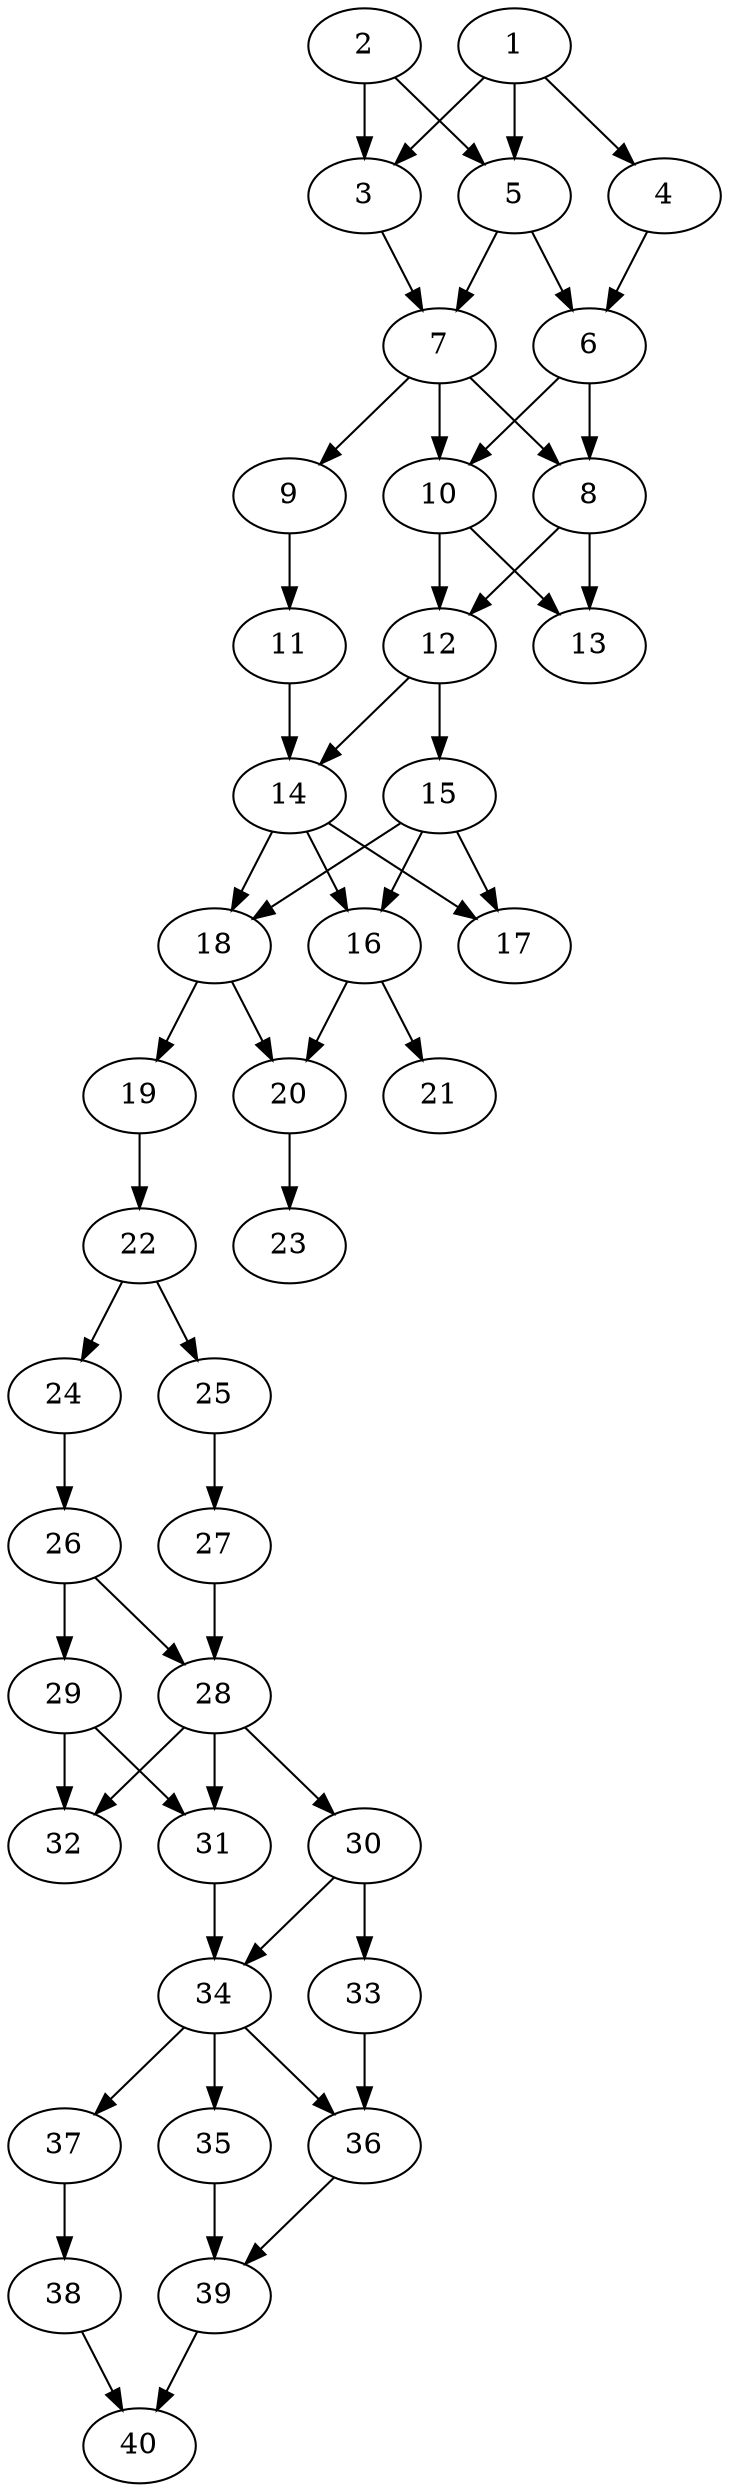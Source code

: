 // DAG automatically generated by daggen at Thu Oct  3 14:06:50 2019
// ./daggen --dot -n 40 --ccr 0.4 --fat 0.3 --regular 0.9 --density 0.7 --mindata 5242880 --maxdata 52428800 
digraph G {
  1 [size="116761600", alpha="0.09", expect_size="46704640"] 
  1 -> 3 [size ="46704640"]
  1 -> 4 [size ="46704640"]
  1 -> 5 [size ="46704640"]
  2 [size="63777280", alpha="0.02", expect_size="25510912"] 
  2 -> 3 [size ="25510912"]
  2 -> 5 [size ="25510912"]
  3 [size="66421760", alpha="0.06", expect_size="26568704"] 
  3 -> 7 [size ="26568704"]
  4 [size="110604800", alpha="0.15", expect_size="44241920"] 
  4 -> 6 [size ="44241920"]
  5 [size="84861440", alpha="0.18", expect_size="33944576"] 
  5 -> 6 [size ="33944576"]
  5 -> 7 [size ="33944576"]
  6 [size="54743040", alpha="0.09", expect_size="21897216"] 
  6 -> 8 [size ="21897216"]
  6 -> 10 [size ="21897216"]
  7 [size="126289920", alpha="0.02", expect_size="50515968"] 
  7 -> 8 [size ="50515968"]
  7 -> 9 [size ="50515968"]
  7 -> 10 [size ="50515968"]
  8 [size="91343360", alpha="0.05", expect_size="36537344"] 
  8 -> 12 [size ="36537344"]
  8 -> 13 [size ="36537344"]
  9 [size="29644800", alpha="0.18", expect_size="11857920"] 
  9 -> 11 [size ="11857920"]
  10 [size="61288960", alpha="0.02", expect_size="24515584"] 
  10 -> 12 [size ="24515584"]
  10 -> 13 [size ="24515584"]
  11 [size="113866240", alpha="0.19", expect_size="45546496"] 
  11 -> 14 [size ="45546496"]
  12 [size="49996800", alpha="0.00", expect_size="19998720"] 
  12 -> 14 [size ="19998720"]
  12 -> 15 [size ="19998720"]
  13 [size="60889600", alpha="0.11", expect_size="24355840"] 
  14 [size="97216000", alpha="0.05", expect_size="38886400"] 
  14 -> 16 [size ="38886400"]
  14 -> 17 [size ="38886400"]
  14 -> 18 [size ="38886400"]
  15 [size="65507840", alpha="0.07", expect_size="26203136"] 
  15 -> 16 [size ="26203136"]
  15 -> 17 [size ="26203136"]
  15 -> 18 [size ="26203136"]
  16 [size="54922240", alpha="0.15", expect_size="21968896"] 
  16 -> 20 [size ="21968896"]
  16 -> 21 [size ="21968896"]
  17 [size="110205440", alpha="0.06", expect_size="44082176"] 
  18 [size="122350080", alpha="0.02", expect_size="48940032"] 
  18 -> 19 [size ="48940032"]
  18 -> 20 [size ="48940032"]
  19 [size="32184320", alpha="0.08", expect_size="12873728"] 
  19 -> 22 [size ="12873728"]
  20 [size="22568960", alpha="0.08", expect_size="9027584"] 
  20 -> 23 [size ="9027584"]
  21 [size="37086720", alpha="0.06", expect_size="14834688"] 
  22 [size="31098880", alpha="0.12", expect_size="12439552"] 
  22 -> 24 [size ="12439552"]
  22 -> 25 [size ="12439552"]
  23 [size="32381440", alpha="0.07", expect_size="12952576"] 
  24 [size="99484160", alpha="0.19", expect_size="39793664"] 
  24 -> 26 [size ="39793664"]
  25 [size="131066880", alpha="0.02", expect_size="52426752"] 
  25 -> 27 [size ="52426752"]
  26 [size="55352320", alpha="0.13", expect_size="22140928"] 
  26 -> 28 [size ="22140928"]
  26 -> 29 [size ="22140928"]
  27 [size="23511040", alpha="0.04", expect_size="9404416"] 
  27 -> 28 [size ="9404416"]
  28 [size="57213440", alpha="0.07", expect_size="22885376"] 
  28 -> 30 [size ="22885376"]
  28 -> 31 [size ="22885376"]
  28 -> 32 [size ="22885376"]
  29 [size="70494720", alpha="0.13", expect_size="28197888"] 
  29 -> 31 [size ="28197888"]
  29 -> 32 [size ="28197888"]
  30 [size="118784000", alpha="0.07", expect_size="47513600"] 
  30 -> 33 [size ="47513600"]
  30 -> 34 [size ="47513600"]
  31 [size="48839680", alpha="0.19", expect_size="19535872"] 
  31 -> 34 [size ="19535872"]
  32 [size="82278400", alpha="0.16", expect_size="32911360"] 
  33 [size="33848320", alpha="0.02", expect_size="13539328"] 
  33 -> 36 [size ="13539328"]
  34 [size="74823680", alpha="0.02", expect_size="29929472"] 
  34 -> 35 [size ="29929472"]
  34 -> 36 [size ="29929472"]
  34 -> 37 [size ="29929472"]
  35 [size="66777600", alpha="0.11", expect_size="26711040"] 
  35 -> 39 [size ="26711040"]
  36 [size="81461760", alpha="0.07", expect_size="32584704"] 
  36 -> 39 [size ="32584704"]
  37 [size="42552320", alpha="0.20", expect_size="17020928"] 
  37 -> 38 [size ="17020928"]
  38 [size="63232000", alpha="0.11", expect_size="25292800"] 
  38 -> 40 [size ="25292800"]
  39 [size="103774720", alpha="0.05", expect_size="41509888"] 
  39 -> 40 [size ="41509888"]
  40 [size="62748160", alpha="0.01", expect_size="25099264"] 
}
